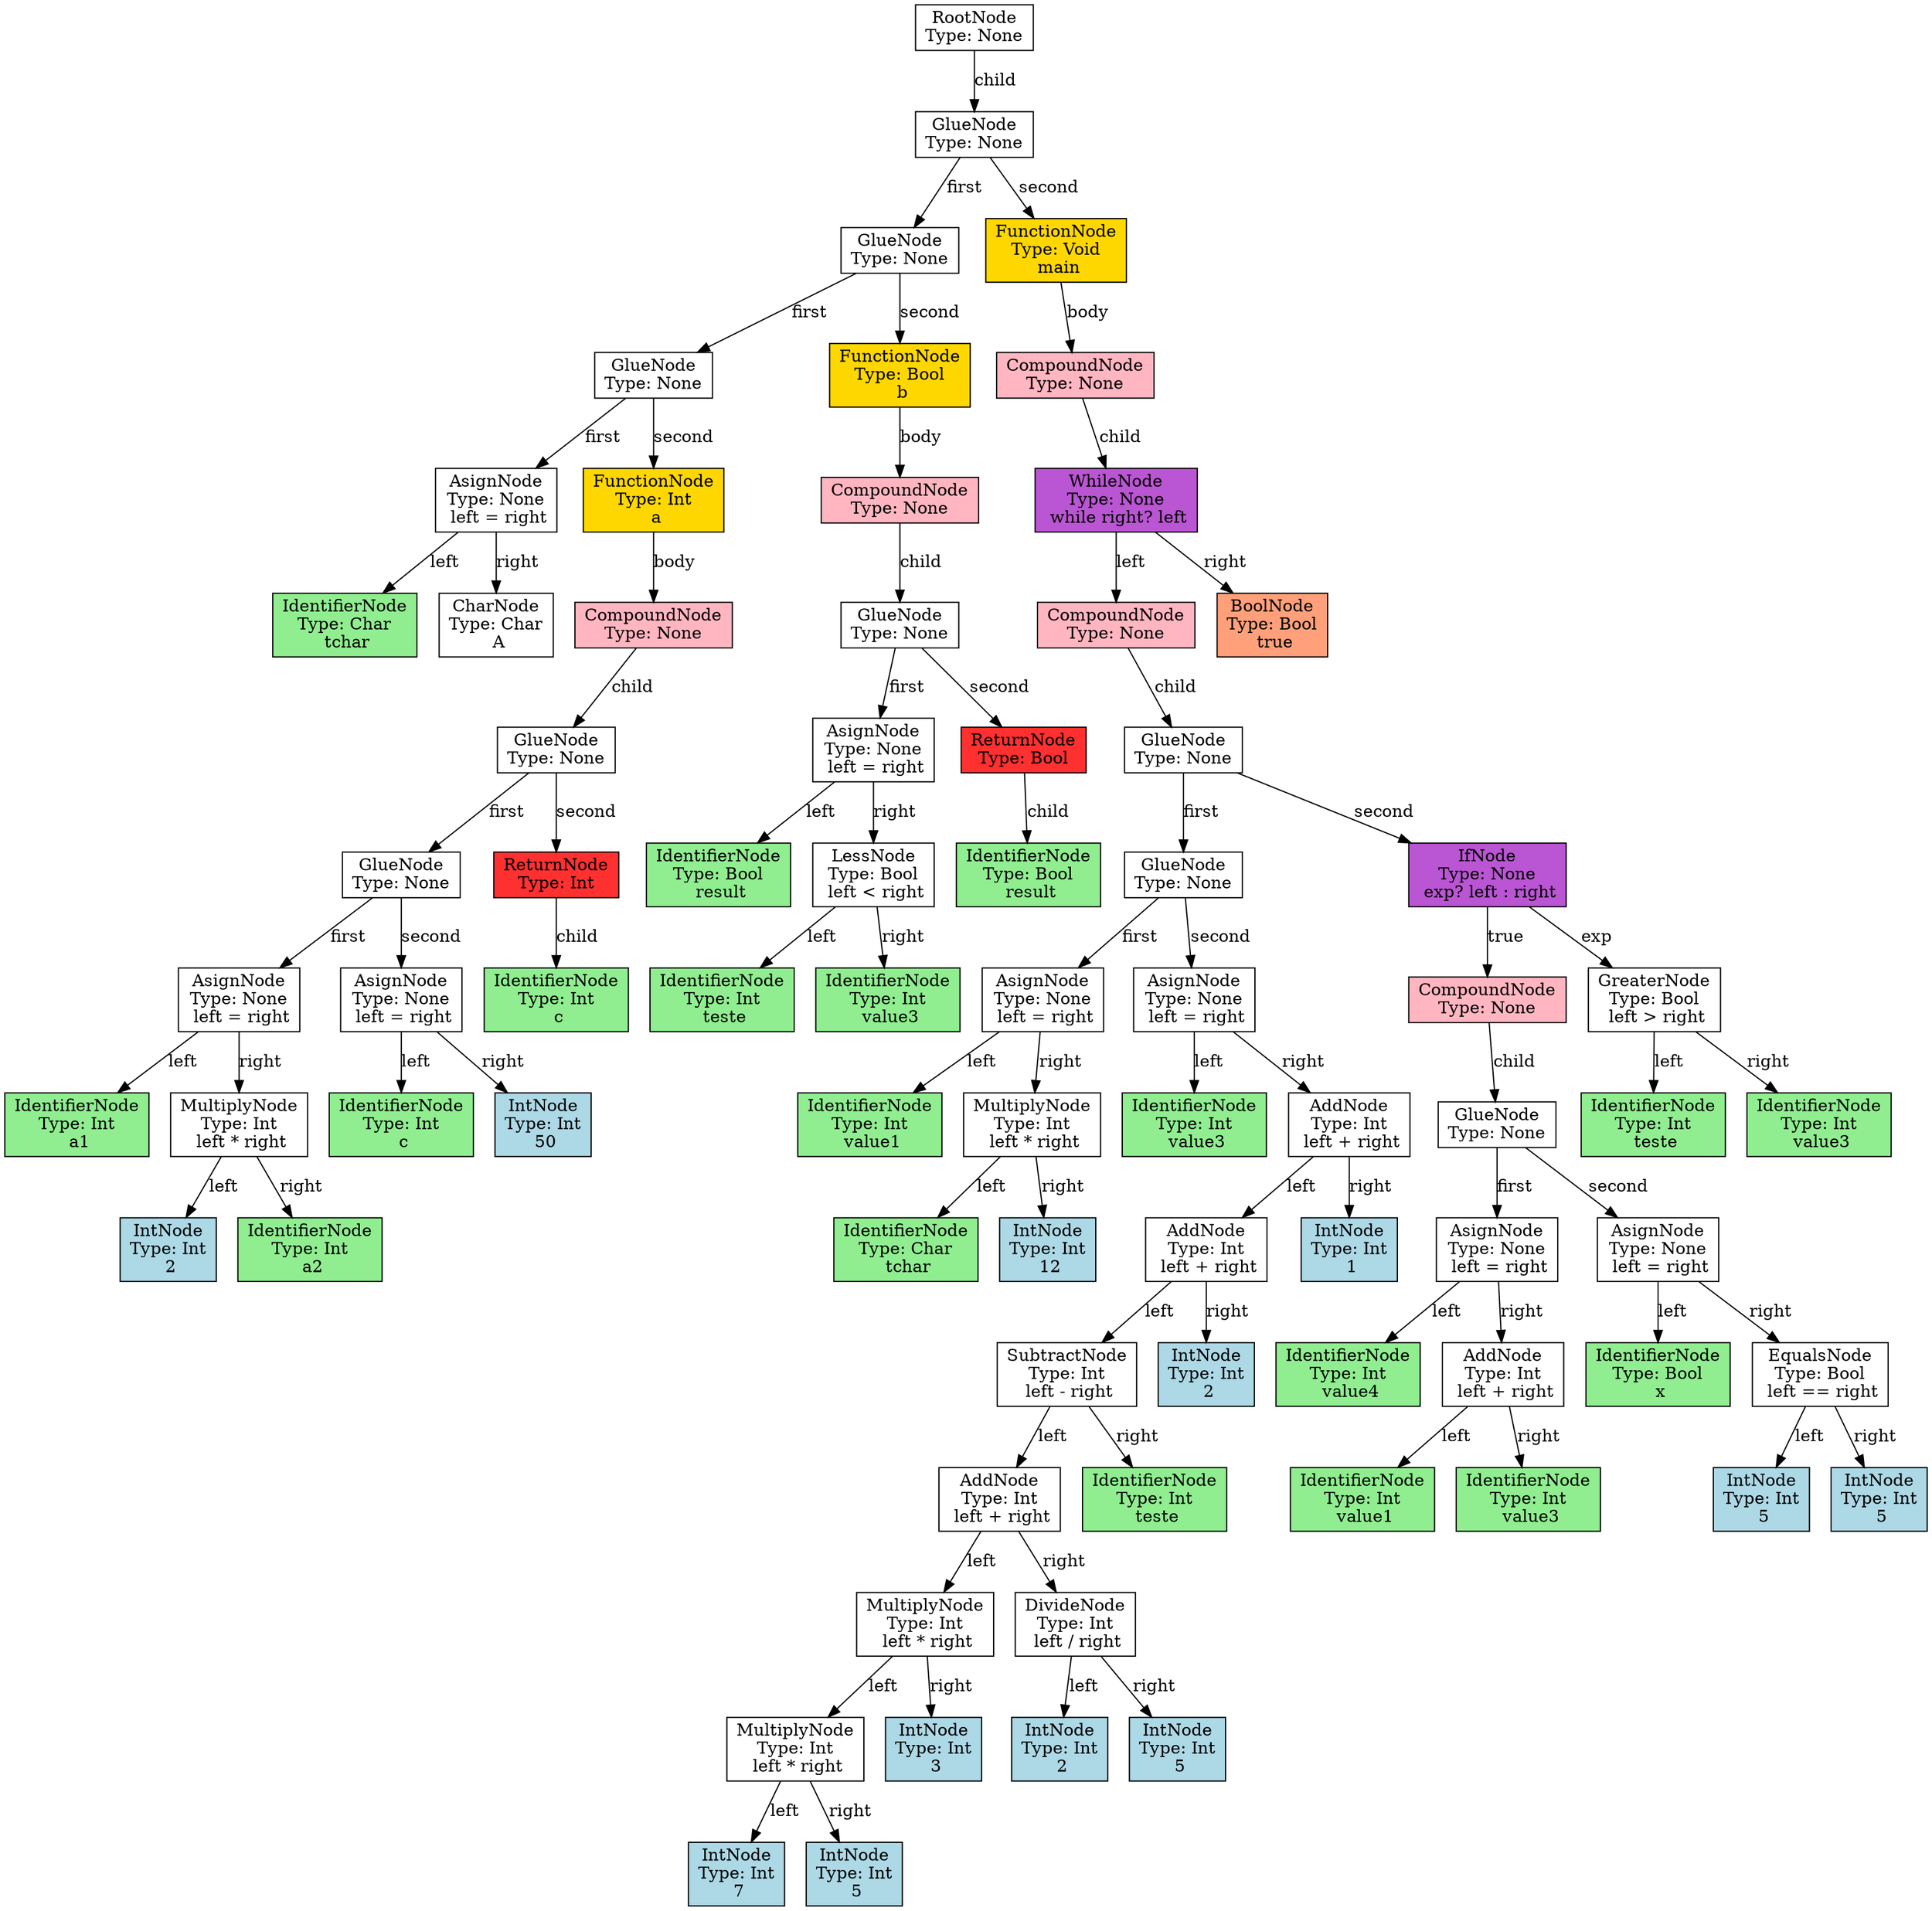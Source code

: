 digraph Tree {
  node [shape=box];

  node75 [label="RootNode\nType: None", style=filled, fillcolor=white];
  node74 [label="GlueNode\nType: None", style=filled, fillcolor=white];
  node28 [label="GlueNode\nType: None", style=filled, fillcolor=white];
  node17 [label="GlueNode\nType: None", style=filled, fillcolor=white];
  node2 [label="AsignNode\nType: None\n left = right", style=filled, fillcolor=white];
  node1 [label="IdentifierNode\nType: Char\n tchar", style=filled, fillcolor=lightgreen];
  node2 -> node1 [label="left"];
  node0 [label="CharNode\nType: Char\n A", style=filled, fillcolor=white];
  node2 -> node0 [label="right"];
  node17 -> node2 [label="first"];
  node16 [label="FunctionNode\nType: Int\n a", style=filled, fillcolor=gold];
  node15 [label="CompoundNode\nType: None", style=filled, fillcolor=lightpink];
  node14 [label="GlueNode\nType: None", style=filled, fillcolor=white];
  node11 [label="GlueNode\nType: None", style=filled, fillcolor=white];
  node7 [label="AsignNode\nType: None\n left = right", style=filled, fillcolor=white];
  node3 [label="IdentifierNode\nType: Int\n a1", style=filled, fillcolor=lightgreen];
  node7 -> node3 [label="left"];
  node6 [label="MultiplyNode\nType: Int\n left * right", style=filled, fillcolor=white];
  node5 [label="IntNode\nType: Int\n 2", style=filled, fillcolor=lightblue];
  node6 -> node5 [label="left"];
  node4 [label="IdentifierNode\nType: Int\n a2", style=filled, fillcolor=lightgreen];
  node6 -> node4 [label="right"];
  node7 -> node6 [label="right"];
  node11 -> node7 [label="first"];
  node10 [label="AsignNode\nType: None\n left = right", style=filled, fillcolor=white];
  node9 [label="IdentifierNode\nType: Int\n c", style=filled, fillcolor=lightgreen];
  node10 -> node9 [label="left"];
  node8 [label="IntNode\nType: Int\n 50", style=filled, fillcolor=lightblue];
  node10 -> node8 [label="right"];
  node11 -> node10 [label="second"];
  node14 -> node11 [label="first"];
  node13 [label="ReturnNode\nType: Int", style=filled, fillcolor=firebrick1];
  node12 [label="IdentifierNode\nType: Int\n c", style=filled, fillcolor=lightgreen];
  node13 -> node12 [label="child"];
  node14 -> node13 [label="second"];
  node15 -> node14 [label="child"];
  node16 -> node15 [label="body"];
  node17 -> node16 [label="second"];
  node28 -> node17 [label="first"];
  node27 [label="FunctionNode\nType: Bool\n b", style=filled, fillcolor=gold];
  node26 [label="CompoundNode\nType: None", style=filled, fillcolor=lightpink];
  node25 [label="GlueNode\nType: None", style=filled, fillcolor=white];
  node22 [label="AsignNode\nType: None\n left = right", style=filled, fillcolor=white];
  node21 [label="IdentifierNode\nType: Bool\n result", style=filled, fillcolor=lightgreen];
  node22 -> node21 [label="left"];
  node20 [label="LessNode\nType: Bool\n left < right", style=filled, fillcolor=white];
  node19 [label="IdentifierNode\nType: Int\n teste", style=filled, fillcolor=lightgreen];
  node20 -> node19 [label="left"];
  node18 [label="IdentifierNode\nType: Int\n value3", style=filled, fillcolor=lightgreen];
  node20 -> node18 [label="right"];
  node22 -> node20 [label="right"];
  node25 -> node22 [label="first"];
  node24 [label="ReturnNode\nType: Bool", style=filled, fillcolor=firebrick1];
  node23 [label="IdentifierNode\nType: Bool\n result", style=filled, fillcolor=lightgreen];
  node24 -> node23 [label="child"];
  node25 -> node24 [label="second"];
  node26 -> node25 [label="child"];
  node27 -> node26 [label="body"];
  node28 -> node27 [label="second"];
  node74 -> node28 [label="first"];
  node73 [label="FunctionNode\nType: Void\n main", style=filled, fillcolor=gold];
  node72 [label="CompoundNode\nType: None", style=filled, fillcolor=lightpink];
  node71 [label="WhileNode\nType: None\n while right? left", style=filled, fillcolor=mediumorchid];
  node70 [label="CompoundNode\nType: None", style=filled, fillcolor=lightpink];
  node69 [label="GlueNode\nType: None", style=filled, fillcolor=white];
  node52 [label="GlueNode\nType: None", style=filled, fillcolor=white];
  node34 [label="AsignNode\nType: None\n left = right", style=filled, fillcolor=white];
  node33 [label="IdentifierNode\nType: Int\n value1", style=filled, fillcolor=lightgreen];
  node34 -> node33 [label="left"];
  node32 [label="MultiplyNode\nType: Int\n left * right", style=filled, fillcolor=white];
  node31 [label="IdentifierNode\nType: Char\n tchar", style=filled, fillcolor=lightgreen];
  node32 -> node31 [label="left"];
  node30 [label="IntNode\nType: Int\n 12", style=filled, fillcolor=lightblue];
  node32 -> node30 [label="right"];
  node34 -> node32 [label="right"];
  node52 -> node34 [label="first"];
  node51 [label="AsignNode\nType: None\n left = right", style=filled, fillcolor=white];
  node35 [label="IdentifierNode\nType: Int\n value3", style=filled, fillcolor=lightgreen];
  node51 -> node35 [label="left"];
  node50 [label="AddNode\nType: Int\n left + right", style=filled, fillcolor=white];
  node49 [label="AddNode\nType: Int\n left + right", style=filled, fillcolor=white];
  node48 [label="SubtractNode\nType: Int\n left - right", style=filled, fillcolor=white];
  node47 [label="AddNode\nType: Int\n left + right", style=filled, fillcolor=white];
  node46 [label="MultiplyNode\nType: Int\n left * right", style=filled, fillcolor=white];
  node45 [label="MultiplyNode\nType: Int\n left * right", style=filled, fillcolor=white];
  node44 [label="IntNode\nType: Int\n 7", style=filled, fillcolor=lightblue];
  node45 -> node44 [label="left"];
  node43 [label="IntNode\nType: Int\n 5", style=filled, fillcolor=lightblue];
  node45 -> node43 [label="right"];
  node46 -> node45 [label="left"];
  node42 [label="IntNode\nType: Int\n 3", style=filled, fillcolor=lightblue];
  node46 -> node42 [label="right"];
  node47 -> node46 [label="left"];
  node41 [label="DivideNode\nType: Int\n left / right", style=filled, fillcolor=white];
  node40 [label="IntNode\nType: Int\n 2", style=filled, fillcolor=lightblue];
  node41 -> node40 [label="left"];
  node39 [label="IntNode\nType: Int\n 5", style=filled, fillcolor=lightblue];
  node41 -> node39 [label="right"];
  node47 -> node41 [label="right"];
  node48 -> node47 [label="left"];
  node38 [label="IdentifierNode\nType: Int\n teste", style=filled, fillcolor=lightgreen];
  node48 -> node38 [label="right"];
  node49 -> node48 [label="left"];
  node37 [label="IntNode\nType: Int\n 2", style=filled, fillcolor=lightblue];
  node49 -> node37 [label="right"];
  node50 -> node49 [label="left"];
  node36 [label="IntNode\nType: Int\n 1", style=filled, fillcolor=lightblue];
  node50 -> node36 [label="right"];
  node51 -> node50 [label="right"];
  node52 -> node51 [label="second"];
  node69 -> node52 [label="first"];
  node68 [label="IfNode\nType: None\n exp? left : right", style=filled, fillcolor=mediumorchid];
  node67 [label="CompoundNode\nType: None", style=filled, fillcolor=lightpink];
  node66 [label="GlueNode\nType: None", style=filled, fillcolor=white];
  node60 [label="AsignNode\nType: None\n left = right", style=filled, fillcolor=white];
  node59 [label="IdentifierNode\nType: Int\n value4", style=filled, fillcolor=lightgreen];
  node60 -> node59 [label="left"];
  node58 [label="AddNode\nType: Int\n left + right", style=filled, fillcolor=white];
  node57 [label="IdentifierNode\nType: Int\n value1", style=filled, fillcolor=lightgreen];
  node58 -> node57 [label="left"];
  node56 [label="IdentifierNode\nType: Int\n value3", style=filled, fillcolor=lightgreen];
  node58 -> node56 [label="right"];
  node60 -> node58 [label="right"];
  node66 -> node60 [label="first"];
  node65 [label="AsignNode\nType: None\n left = right", style=filled, fillcolor=white];
  node64 [label="IdentifierNode\nType: Bool\n x", style=filled, fillcolor=lightgreen];
  node65 -> node64 [label="left"];
  node63 [label="EqualsNode\nType: Bool\n left == right", style=filled, fillcolor=white];
  node62 [label="IntNode\nType: Int\n 5", style=filled, fillcolor=lightblue];
  node63 -> node62 [label="left"];
  node61 [label="IntNode\nType: Int\n 5", style=filled, fillcolor=lightblue];
  node63 -> node61 [label="right"];
  node65 -> node63 [label="right"];
  node66 -> node65 [label="second"];
  node67 -> node66 [label="child"];
  node68 -> node67 [label="true"];
  node55 [label="GreaterNode\nType: Bool\n left > right", style=filled, fillcolor=white];
  node54 [label="IdentifierNode\nType: Int\n teste", style=filled, fillcolor=lightgreen];
  node55 -> node54 [label="left"];
  node53 [label="IdentifierNode\nType: Int\n value3", style=filled, fillcolor=lightgreen];
  node55 -> node53 [label="right"];
  node68 -> node55 [label="exp"];
  node69 -> node68 [label="second"];
  node70 -> node69 [label="child"];
  node71 -> node70 [label="left"];
  node29 [label="BoolNode\nType: Bool\n true", style=filled, fillcolor=lightsalmon];
  node71 -> node29 [label="right"];
  node72 -> node71 [label="child"];
  node73 -> node72 [label="body"];
  node74 -> node73 [label="second"];
  node75 -> node74 [label="child"];
}
